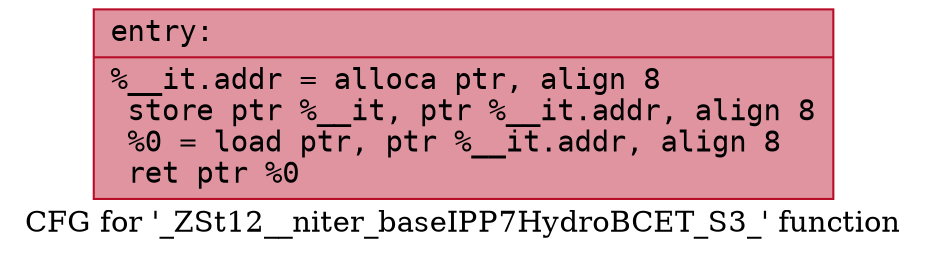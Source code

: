 digraph "CFG for '_ZSt12__niter_baseIPP7HydroBCET_S3_' function" {
	label="CFG for '_ZSt12__niter_baseIPP7HydroBCET_S3_' function";

	Node0x5618698d6450 [shape=record,color="#b70d28ff", style=filled, fillcolor="#b70d2870" fontname="Courier",label="{entry:\l|  %__it.addr = alloca ptr, align 8\l  store ptr %__it, ptr %__it.addr, align 8\l  %0 = load ptr, ptr %__it.addr, align 8\l  ret ptr %0\l}"];
}

